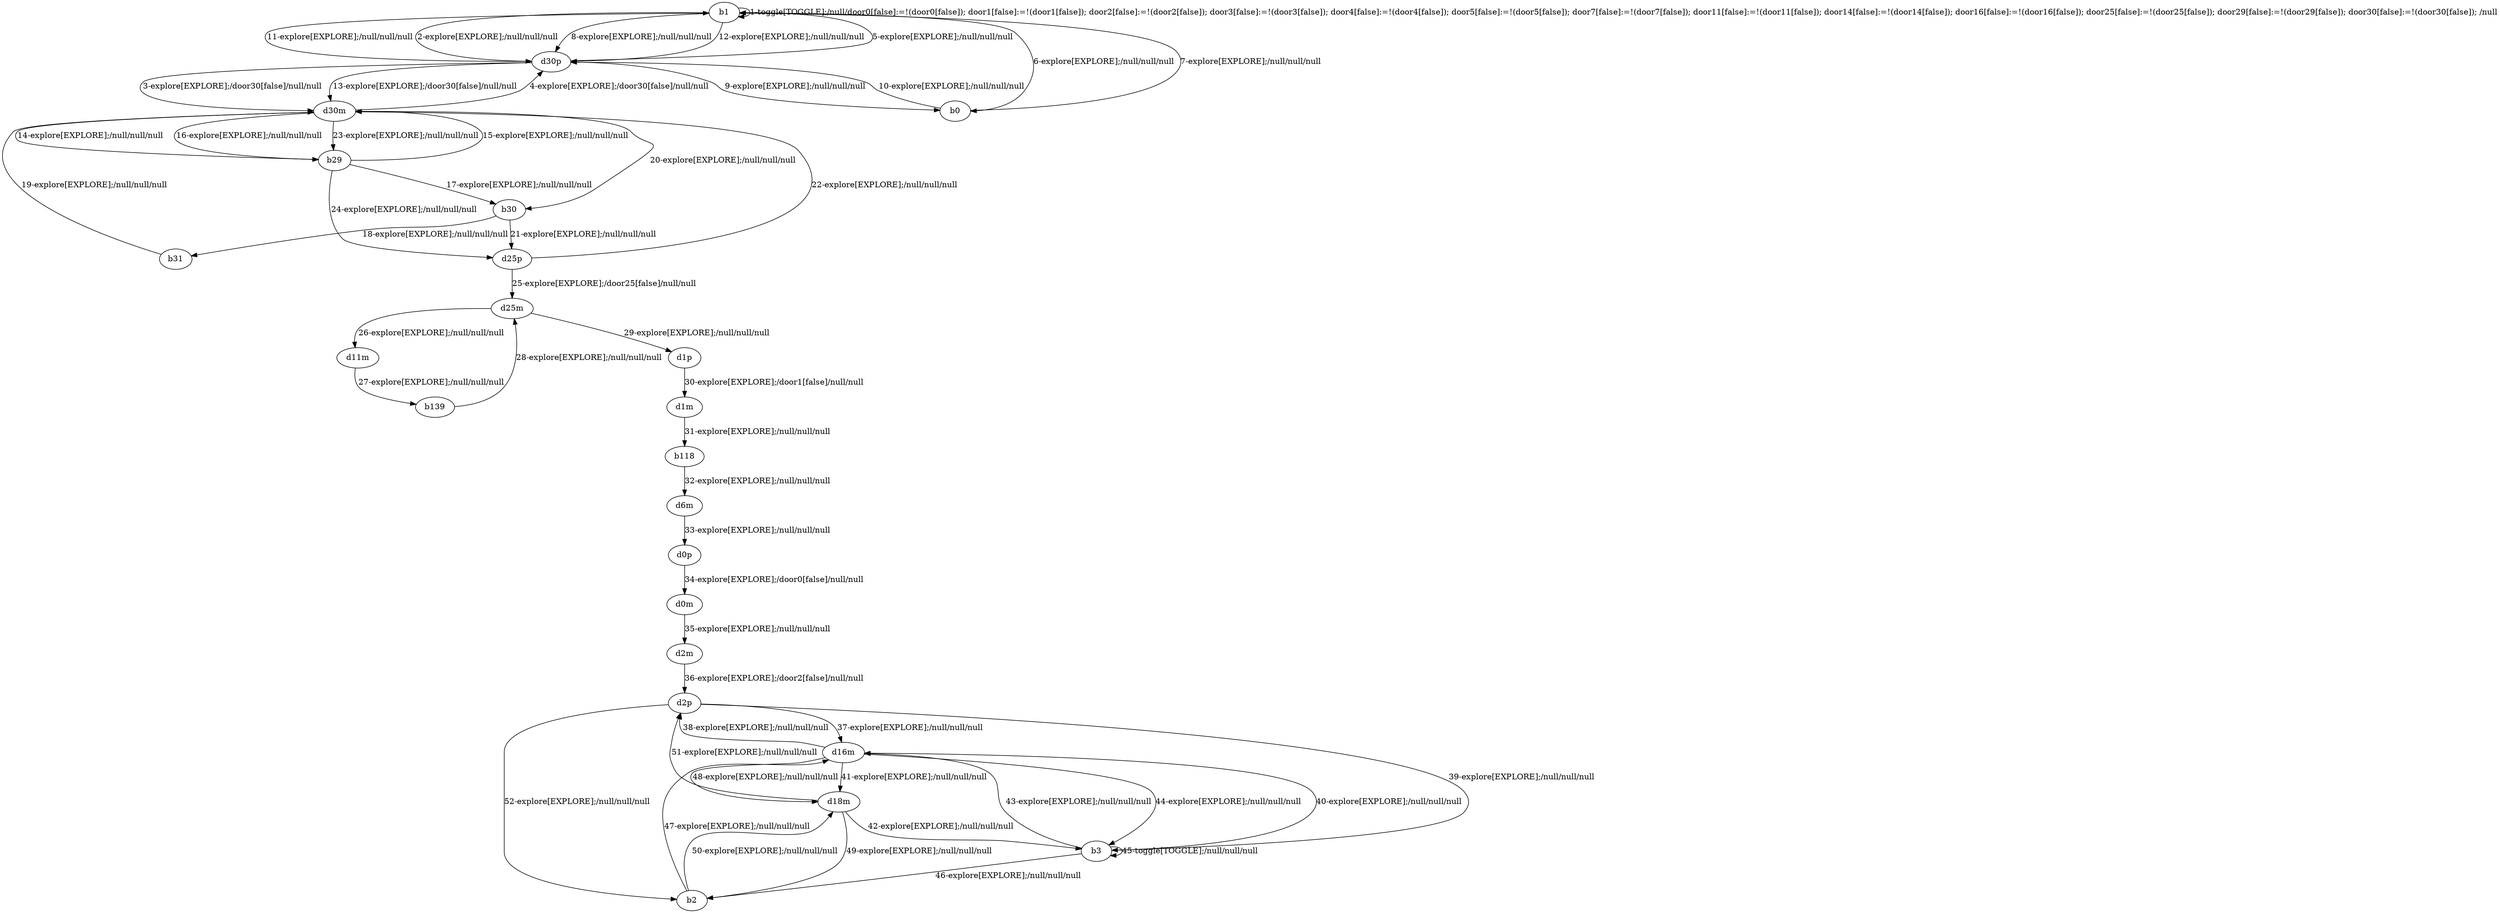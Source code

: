 # Total number of goals covered by this test: 2
# d2p --> b2
# d18m --> d2p

digraph g {
"b1" -> "b1" [label = "1-toggle[TOGGLE];/null/door0[false]:=!(door0[false]); door1[false]:=!(door1[false]); door2[false]:=!(door2[false]); door3[false]:=!(door3[false]); door4[false]:=!(door4[false]); door5[false]:=!(door5[false]); door7[false]:=!(door7[false]); door11[false]:=!(door11[false]); door14[false]:=!(door14[false]); door16[false]:=!(door16[false]); door25[false]:=!(door25[false]); door29[false]:=!(door29[false]); door30[false]:=!(door30[false]); /null"];
"b1" -> "d30p" [label = "2-explore[EXPLORE];/null/null/null"];
"d30p" -> "d30m" [label = "3-explore[EXPLORE];/door30[false]/null/null"];
"d30m" -> "d30p" [label = "4-explore[EXPLORE];/door30[false]/null/null"];
"d30p" -> "b1" [label = "5-explore[EXPLORE];/null/null/null"];
"b1" -> "b0" [label = "6-explore[EXPLORE];/null/null/null"];
"b0" -> "b1" [label = "7-explore[EXPLORE];/null/null/null"];
"b1" -> "d30p" [label = "8-explore[EXPLORE];/null/null/null"];
"d30p" -> "b0" [label = "9-explore[EXPLORE];/null/null/null"];
"b0" -> "d30p" [label = "10-explore[EXPLORE];/null/null/null"];
"d30p" -> "b1" [label = "11-explore[EXPLORE];/null/null/null"];
"b1" -> "d30p" [label = "12-explore[EXPLORE];/null/null/null"];
"d30p" -> "d30m" [label = "13-explore[EXPLORE];/door30[false]/null/null"];
"d30m" -> "b29" [label = "14-explore[EXPLORE];/null/null/null"];
"b29" -> "d30m" [label = "15-explore[EXPLORE];/null/null/null"];
"d30m" -> "b29" [label = "16-explore[EXPLORE];/null/null/null"];
"b29" -> "b30" [label = "17-explore[EXPLORE];/null/null/null"];
"b30" -> "b31" [label = "18-explore[EXPLORE];/null/null/null"];
"b31" -> "d30m" [label = "19-explore[EXPLORE];/null/null/null"];
"d30m" -> "b30" [label = "20-explore[EXPLORE];/null/null/null"];
"b30" -> "d25p" [label = "21-explore[EXPLORE];/null/null/null"];
"d25p" -> "d30m" [label = "22-explore[EXPLORE];/null/null/null"];
"d30m" -> "b29" [label = "23-explore[EXPLORE];/null/null/null"];
"b29" -> "d25p" [label = "24-explore[EXPLORE];/null/null/null"];
"d25p" -> "d25m" [label = "25-explore[EXPLORE];/door25[false]/null/null"];
"d25m" -> "d11m" [label = "26-explore[EXPLORE];/null/null/null"];
"d11m" -> "b139" [label = "27-explore[EXPLORE];/null/null/null"];
"b139" -> "d25m" [label = "28-explore[EXPLORE];/null/null/null"];
"d25m" -> "d1p" [label = "29-explore[EXPLORE];/null/null/null"];
"d1p" -> "d1m" [label = "30-explore[EXPLORE];/door1[false]/null/null"];
"d1m" -> "b118" [label = "31-explore[EXPLORE];/null/null/null"];
"b118" -> "d6m" [label = "32-explore[EXPLORE];/null/null/null"];
"d6m" -> "d0p" [label = "33-explore[EXPLORE];/null/null/null"];
"d0p" -> "d0m" [label = "34-explore[EXPLORE];/door0[false]/null/null"];
"d0m" -> "d2m" [label = "35-explore[EXPLORE];/null/null/null"];
"d2m" -> "d2p" [label = "36-explore[EXPLORE];/door2[false]/null/null"];
"d2p" -> "d16m" [label = "37-explore[EXPLORE];/null/null/null"];
"d16m" -> "d2p" [label = "38-explore[EXPLORE];/null/null/null"];
"d2p" -> "b3" [label = "39-explore[EXPLORE];/null/null/null"];
"b3" -> "d16m" [label = "40-explore[EXPLORE];/null/null/null"];
"d16m" -> "d18m" [label = "41-explore[EXPLORE];/null/null/null"];
"d18m" -> "b3" [label = "42-explore[EXPLORE];/null/null/null"];
"b3" -> "d16m" [label = "43-explore[EXPLORE];/null/null/null"];
"d16m" -> "b3" [label = "44-explore[EXPLORE];/null/null/null"];
"b3" -> "b3" [label = "45-toggle[TOGGLE];/null/null/null"];
"b3" -> "b2" [label = "46-explore[EXPLORE];/null/null/null"];
"b2" -> "d16m" [label = "47-explore[EXPLORE];/null/null/null"];
"d16m" -> "d18m" [label = "48-explore[EXPLORE];/null/null/null"];
"d18m" -> "b2" [label = "49-explore[EXPLORE];/null/null/null"];
"b2" -> "d18m" [label = "50-explore[EXPLORE];/null/null/null"];
"d18m" -> "d2p" [label = "51-explore[EXPLORE];/null/null/null"];
"d2p" -> "b2" [label = "52-explore[EXPLORE];/null/null/null"];
}